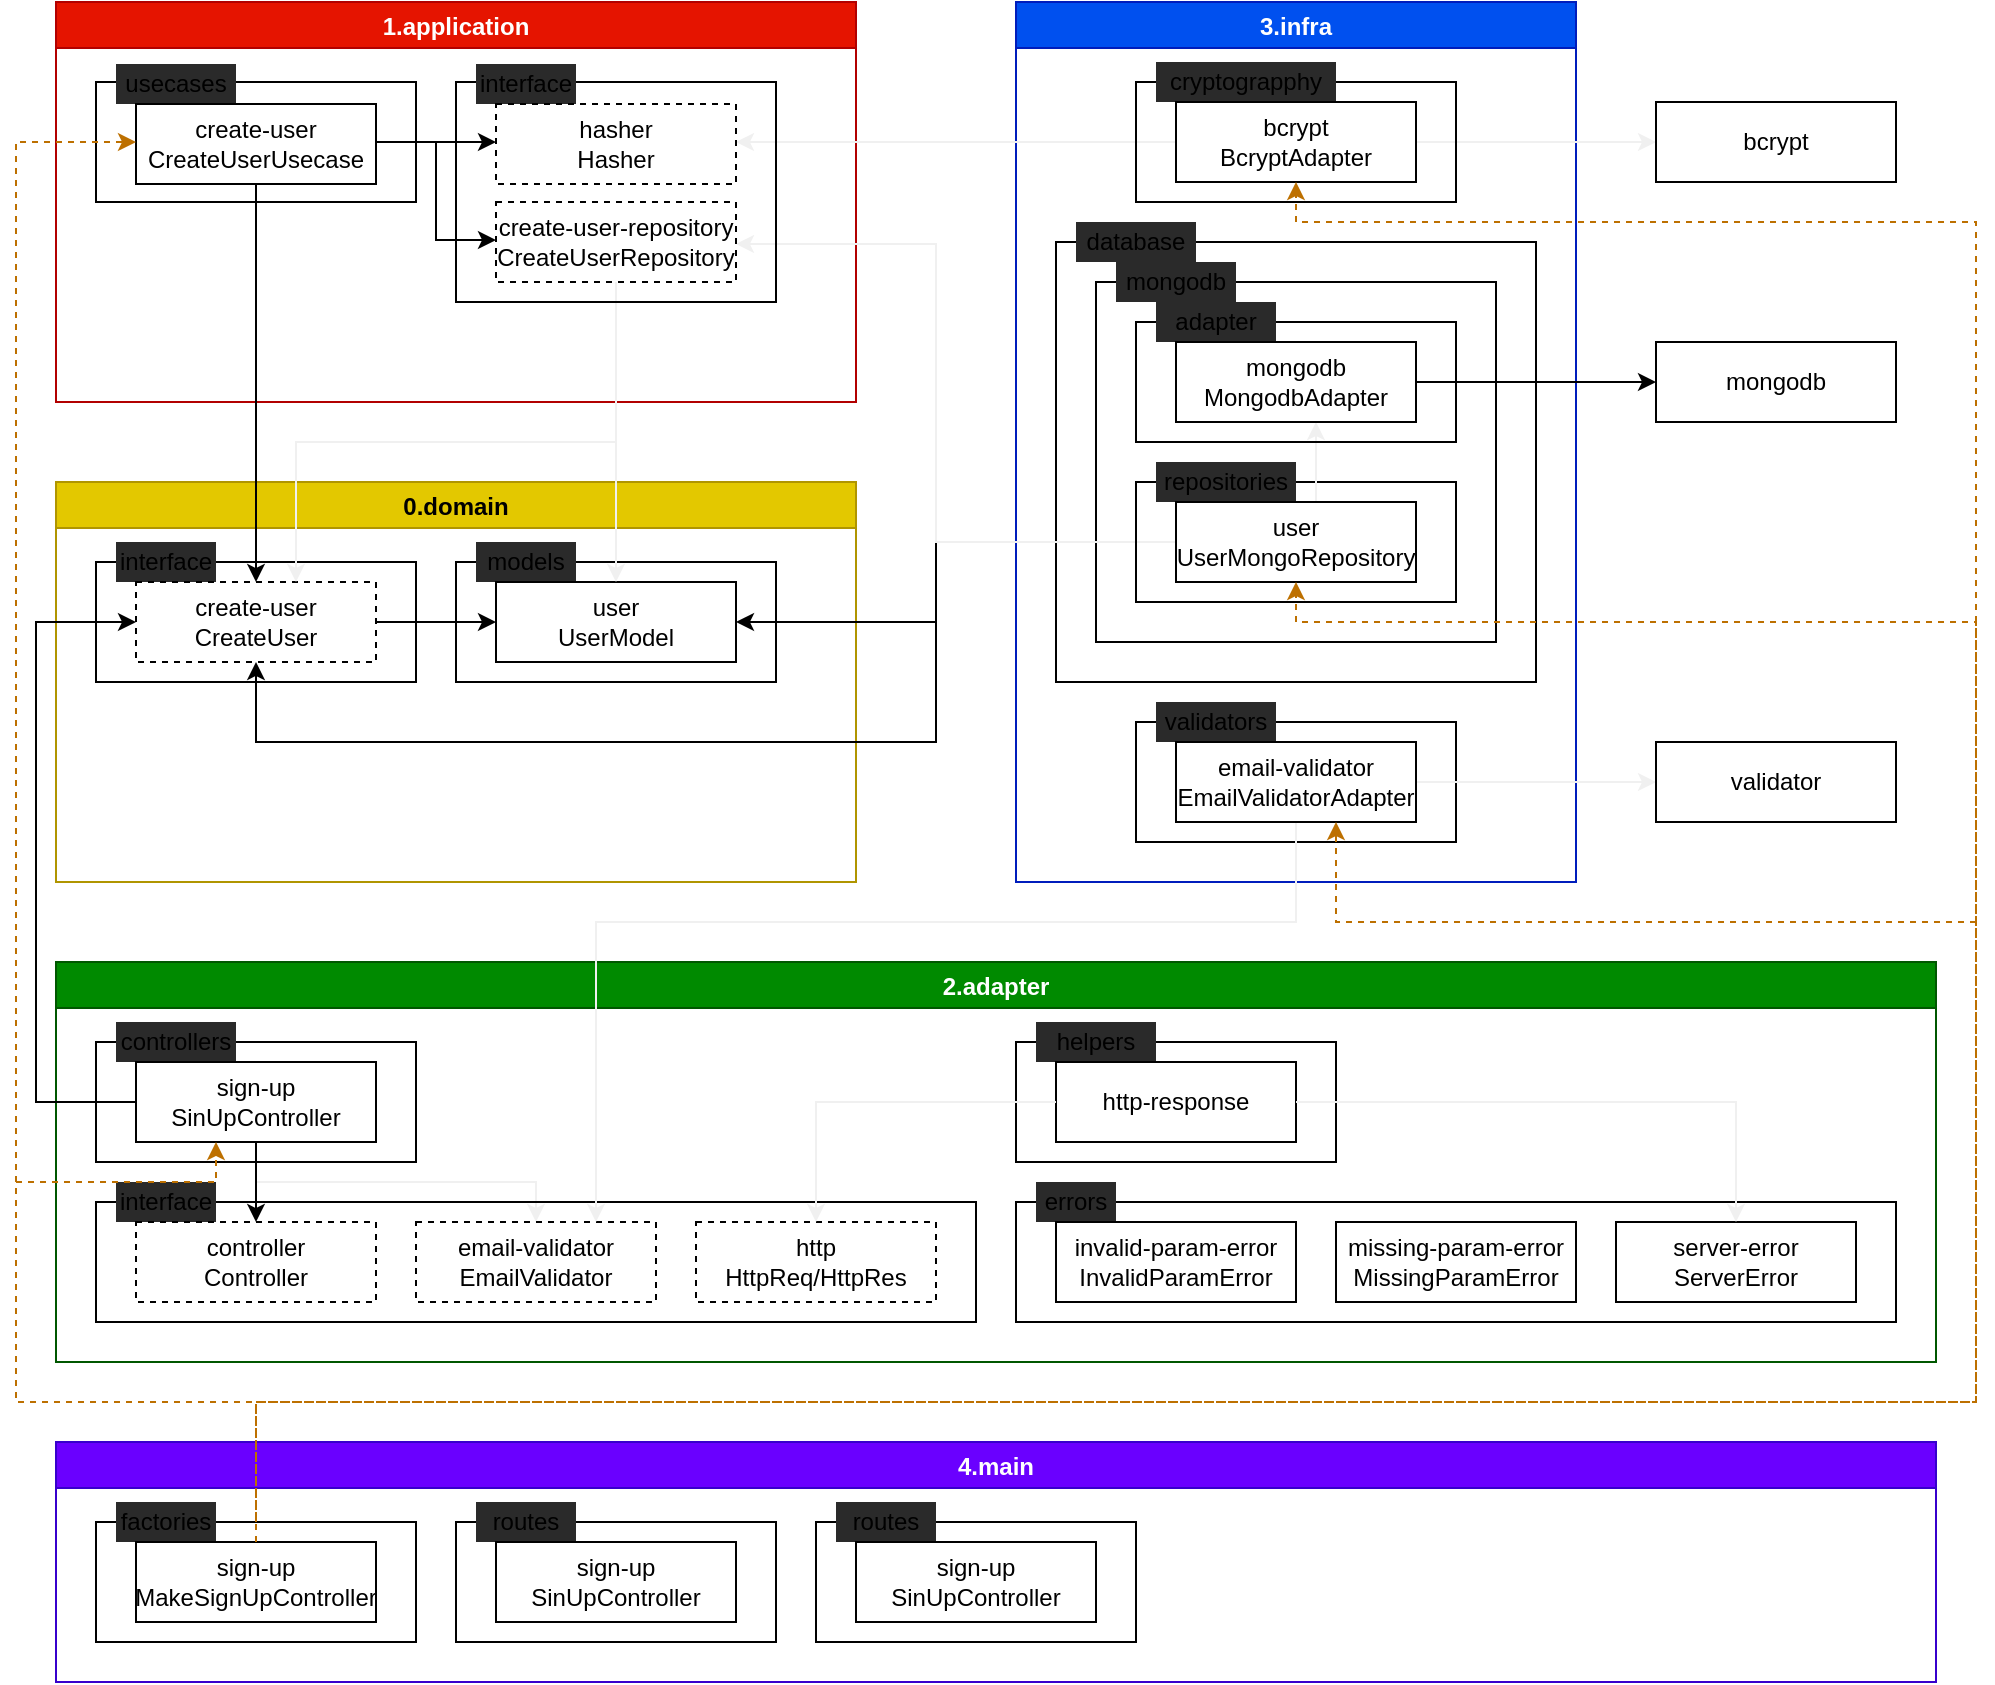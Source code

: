<mxfile>
    <diagram id="hnFBgJJ0JouFw3GVZtx5" name="Page-1">
        <mxGraphModel dx="1458" dy="698" grid="1" gridSize="10" guides="1" tooltips="1" connect="1" arrows="1" fold="1" page="1" pageScale="1" pageWidth="1654" pageHeight="1169" math="0" shadow="0">
            <root>
                <mxCell id="0"/>
                <mxCell id="1" parent="0"/>
                <mxCell id="177" value="" style="rounded=0;whiteSpace=wrap;html=1;align=left;verticalAlign=top;horizontal=1;fillColor=none;" parent="1" vertex="1">
                    <mxGeometry x="540" y="160" width="240" height="220" as="geometry"/>
                </mxCell>
                <mxCell id="179" value="" style="rounded=0;whiteSpace=wrap;html=1;align=left;verticalAlign=top;horizontal=1;fillColor=none;" parent="1" vertex="1">
                    <mxGeometry x="560" y="180" width="200" height="180" as="geometry"/>
                </mxCell>
                <mxCell id="164" value="" style="rounded=0;whiteSpace=wrap;html=1;align=left;verticalAlign=top;horizontal=1;fillColor=none;" parent="1" vertex="1">
                    <mxGeometry x="580" y="400" width="160" height="60" as="geometry"/>
                </mxCell>
                <mxCell id="5" value="3.infra" style="swimlane;fillColor=#0050ef;strokeColor=#001DBC;fontColor=#ffffff;" parent="1" vertex="1">
                    <mxGeometry x="520" y="40" width="280" height="440" as="geometry"/>
                </mxCell>
                <mxCell id="6" value="4.main" style="swimlane;startSize=23;fillColor=#6a00ff;strokeColor=#3700CC;fontColor=#ffffff;" parent="1" vertex="1">
                    <mxGeometry x="40" y="760" width="940" height="120" as="geometry"/>
                </mxCell>
                <mxCell id="150" value="" style="rounded=0;whiteSpace=wrap;html=1;align=left;verticalAlign=top;horizontal=1;fillColor=none;" parent="6" vertex="1">
                    <mxGeometry x="20" y="40" width="160" height="60" as="geometry"/>
                </mxCell>
                <mxCell id="151" value="factories" style="text;html=1;strokeColor=none;align=center;verticalAlign=middle;whiteSpace=wrap;rounded=0;fillColor=#2a2a2a;" parent="6" vertex="1">
                    <mxGeometry x="30" y="30" width="50" height="20" as="geometry"/>
                </mxCell>
                <mxCell id="152" value="sign-up&lt;br&gt;MakeSignUpController" style="rounded=0;whiteSpace=wrap;html=1;" parent="6" vertex="1">
                    <mxGeometry x="40" y="50" width="120" height="40" as="geometry"/>
                </mxCell>
                <mxCell id="87" value="0.domain" style="swimlane;fillColor=#e3c800;strokeColor=#B09500;fontColor=#000000;" parent="1" vertex="1">
                    <mxGeometry x="40" y="280" width="400" height="200" as="geometry">
                        <mxRectangle x="80" y="80" width="90" height="23" as="alternateBounds"/>
                    </mxGeometry>
                </mxCell>
                <mxCell id="88" value="" style="rounded=0;whiteSpace=wrap;html=1;align=left;verticalAlign=top;horizontal=1;fillColor=none;" parent="87" vertex="1">
                    <mxGeometry x="200" y="40" width="160" height="60" as="geometry"/>
                </mxCell>
                <mxCell id="93" value="models" style="text;html=1;strokeColor=none;align=center;verticalAlign=middle;whiteSpace=wrap;rounded=0;fillColor=#2a2a2a;" parent="87" vertex="1">
                    <mxGeometry x="210" y="30" width="50" height="20" as="geometry"/>
                </mxCell>
                <mxCell id="94" value="user&lt;br&gt;UserModel" style="rounded=0;whiteSpace=wrap;html=1;" parent="87" vertex="1">
                    <mxGeometry x="220" y="50" width="120" height="40" as="geometry"/>
                </mxCell>
                <mxCell id="89" value="" style="rounded=0;whiteSpace=wrap;html=1;align=left;verticalAlign=top;horizontal=1;fillColor=none;" parent="87" vertex="1">
                    <mxGeometry x="20" y="40" width="160" height="60" as="geometry"/>
                </mxCell>
                <mxCell id="90" value="interface" style="text;html=1;strokeColor=none;align=center;verticalAlign=middle;whiteSpace=wrap;rounded=0;fillColor=#2a2a2a;" parent="87" vertex="1">
                    <mxGeometry x="30" y="30" width="50" height="20" as="geometry"/>
                </mxCell>
                <mxCell id="92" value="create-user&lt;br&gt;CreateUser" style="rounded=0;whiteSpace=wrap;html=1;dashed=1;" parent="87" vertex="1">
                    <mxGeometry x="40" y="50" width="120" height="40" as="geometry"/>
                </mxCell>
                <mxCell id="91" style="edgeStyle=orthogonalEdgeStyle;rounded=0;orthogonalLoop=1;jettySize=auto;html=1;" parent="87" source="92" target="94" edge="1">
                    <mxGeometry relative="1" as="geometry"/>
                </mxCell>
                <mxCell id="111" value="2.adapter" style="swimlane;fillColor=#008a00;strokeColor=#005700;fontColor=#ffffff;" parent="1" vertex="1">
                    <mxGeometry x="40" y="520" width="940" height="200" as="geometry"/>
                </mxCell>
                <mxCell id="167" style="edgeStyle=orthogonalEdgeStyle;rounded=0;jumpStyle=none;orthogonalLoop=1;jettySize=auto;html=1;strokeColor=#F0F0F0;" parent="111" source="114" target="116" edge="1">
                    <mxGeometry relative="1" as="geometry">
                        <Array as="points">
                            <mxPoint x="100" y="110"/>
                            <mxPoint x="240" y="110"/>
                        </Array>
                    </mxGeometry>
                </mxCell>
                <mxCell id="126" value="" style="rounded=0;whiteSpace=wrap;html=1;align=left;verticalAlign=top;horizontal=1;fillColor=none;" parent="111" vertex="1">
                    <mxGeometry x="20" y="40" width="160" height="60" as="geometry"/>
                </mxCell>
                <mxCell id="112" value="" style="rounded=0;whiteSpace=wrap;html=1;align=left;verticalAlign=top;horizontal=1;fillColor=none;" parent="111" vertex="1">
                    <mxGeometry x="20" y="120" width="440" height="60" as="geometry"/>
                </mxCell>
                <mxCell id="113" value="interface" style="text;html=1;strokeColor=none;align=center;verticalAlign=middle;whiteSpace=wrap;rounded=0;fillColor=#2a2a2a;" parent="111" vertex="1">
                    <mxGeometry x="30" y="110" width="50" height="20" as="geometry"/>
                </mxCell>
                <mxCell id="115" value="controller&lt;br&gt;Controller" style="rounded=0;whiteSpace=wrap;html=1;dashed=1;" parent="111" vertex="1">
                    <mxGeometry x="40" y="130" width="120" height="40" as="geometry"/>
                </mxCell>
                <mxCell id="116" value="email-validator&lt;br&gt;EmailValidator" style="rounded=0;whiteSpace=wrap;html=1;dashed=1;" parent="111" vertex="1">
                    <mxGeometry x="180" y="130" width="120" height="40" as="geometry"/>
                </mxCell>
                <mxCell id="131" style="edgeStyle=orthogonalEdgeStyle;rounded=0;jumpStyle=none;orthogonalLoop=1;jettySize=auto;html=1;" parent="111" source="114" target="115" edge="1">
                    <mxGeometry relative="1" as="geometry"/>
                </mxCell>
                <mxCell id="127" value="controllers" style="text;html=1;strokeColor=none;align=center;verticalAlign=middle;whiteSpace=wrap;rounded=0;fillColor=#2a2a2a;" parent="111" vertex="1">
                    <mxGeometry x="30" y="30" width="60" height="20" as="geometry"/>
                </mxCell>
                <mxCell id="114" value="sign-up&lt;br&gt;SinUpController" style="rounded=0;whiteSpace=wrap;html=1;" parent="111" vertex="1">
                    <mxGeometry x="40" y="50" width="120" height="40" as="geometry"/>
                </mxCell>
                <mxCell id="188" value="http&lt;br&gt;HttpReq/HttpRes" style="rounded=0;whiteSpace=wrap;html=1;dashed=1;" parent="111" vertex="1">
                    <mxGeometry x="320" y="130" width="120" height="40" as="geometry"/>
                </mxCell>
                <mxCell id="189" value="" style="rounded=0;whiteSpace=wrap;html=1;align=left;verticalAlign=top;horizontal=1;fillColor=none;" parent="111" vertex="1">
                    <mxGeometry x="480" y="120" width="440" height="60" as="geometry"/>
                </mxCell>
                <mxCell id="192" value="missing-param-error&lt;br&gt;MissingParamError" style="rounded=0;whiteSpace=wrap;html=1;" parent="111" vertex="1">
                    <mxGeometry x="640" y="130" width="120" height="40" as="geometry"/>
                </mxCell>
                <mxCell id="190" value="errors" style="text;html=1;strokeColor=none;align=center;verticalAlign=middle;whiteSpace=wrap;rounded=0;fillColor=#2a2a2a;" parent="111" vertex="1">
                    <mxGeometry x="490" y="110" width="40" height="20" as="geometry"/>
                </mxCell>
                <mxCell id="191" value="invalid-param-error&lt;br&gt;InvalidParamError" style="rounded=0;whiteSpace=wrap;html=1;" parent="111" vertex="1">
                    <mxGeometry x="500" y="130" width="120" height="40" as="geometry"/>
                </mxCell>
                <mxCell id="193" value="server-error&lt;br&gt;ServerError" style="rounded=0;whiteSpace=wrap;html=1;" parent="111" vertex="1">
                    <mxGeometry x="780" y="130" width="120" height="40" as="geometry"/>
                </mxCell>
                <mxCell id="194" value="" style="rounded=0;whiteSpace=wrap;html=1;align=left;verticalAlign=top;horizontal=1;fillColor=none;" parent="111" vertex="1">
                    <mxGeometry x="480" y="40" width="160" height="60" as="geometry"/>
                </mxCell>
                <mxCell id="195" value="helpers" style="text;html=1;strokeColor=none;align=center;verticalAlign=middle;whiteSpace=wrap;rounded=0;fillColor=#2a2a2a;" parent="111" vertex="1">
                    <mxGeometry x="490" y="30" width="60" height="20" as="geometry"/>
                </mxCell>
                <mxCell id="196" value="http-response" style="rounded=0;whiteSpace=wrap;html=1;" parent="111" vertex="1">
                    <mxGeometry x="500" y="50" width="120" height="40" as="geometry"/>
                </mxCell>
                <mxCell id="197" style="edgeStyle=orthogonalEdgeStyle;rounded=0;jumpStyle=none;orthogonalLoop=1;jettySize=auto;html=1;strokeColor=#F0F0F0;" parent="111" source="196" target="193" edge="1">
                    <mxGeometry relative="1" as="geometry"/>
                </mxCell>
                <mxCell id="198" style="edgeStyle=orthogonalEdgeStyle;rounded=0;jumpStyle=none;orthogonalLoop=1;jettySize=auto;html=1;strokeColor=#F0F0F0;" parent="111" source="196" target="188" edge="1">
                    <mxGeometry relative="1" as="geometry"/>
                </mxCell>
                <mxCell id="117" value="1.application" style="swimlane;fillColor=#e51400;strokeColor=#B20000;fontColor=#ffffff;" parent="1" vertex="1">
                    <mxGeometry x="40" y="40" width="400" height="200" as="geometry"/>
                </mxCell>
                <mxCell id="204" value="" style="rounded=0;whiteSpace=wrap;html=1;align=left;verticalAlign=top;horizontal=1;fillColor=none;" parent="117" vertex="1">
                    <mxGeometry x="20" y="40" width="160" height="60" as="geometry"/>
                </mxCell>
                <mxCell id="205" value="usecases" style="text;html=1;strokeColor=none;align=center;verticalAlign=middle;whiteSpace=wrap;rounded=0;fillColor=#2a2a2a;" parent="117" vertex="1">
                    <mxGeometry x="30" y="31" width="60" height="20" as="geometry"/>
                </mxCell>
                <mxCell id="120" value="create-user&lt;br&gt;CreateUserUsecase" style="rounded=0;whiteSpace=wrap;html=1;" parent="117" vertex="1">
                    <mxGeometry x="40" y="51" width="120" height="40" as="geometry"/>
                </mxCell>
                <mxCell id="139" style="edgeStyle=orthogonalEdgeStyle;rounded=0;jumpStyle=none;orthogonalLoop=1;jettySize=auto;html=1;" parent="1" source="120" target="92" edge="1">
                    <mxGeometry relative="1" as="geometry">
                        <Array as="points">
                            <mxPoint x="140" y="310"/>
                            <mxPoint x="140" y="310"/>
                        </Array>
                    </mxGeometry>
                </mxCell>
                <mxCell id="142" style="edgeStyle=orthogonalEdgeStyle;rounded=0;jumpStyle=none;orthogonalLoop=1;jettySize=auto;html=1;" parent="1" source="114" target="92" edge="1">
                    <mxGeometry relative="1" as="geometry">
                        <Array as="points">
                            <mxPoint x="30" y="590"/>
                            <mxPoint x="30" y="350"/>
                        </Array>
                    </mxGeometry>
                </mxCell>
                <mxCell id="143" style="edgeStyle=orthogonalEdgeStyle;rounded=0;jumpStyle=none;orthogonalLoop=1;jettySize=auto;html=1;entryX=1;entryY=0.5;entryDx=0;entryDy=0;" parent="1" source="85" target="94" edge="1">
                    <mxGeometry relative="1" as="geometry">
                        <Array as="points">
                            <mxPoint x="480" y="310"/>
                            <mxPoint x="480" y="350"/>
                        </Array>
                    </mxGeometry>
                </mxCell>
                <mxCell id="144" style="edgeStyle=orthogonalEdgeStyle;rounded=0;jumpStyle=none;orthogonalLoop=1;jettySize=auto;html=1;" parent="1" source="85" target="92" edge="1">
                    <mxGeometry relative="1" as="geometry">
                        <Array as="points">
                            <mxPoint x="480" y="310"/>
                            <mxPoint x="480" y="410"/>
                            <mxPoint x="140" y="410"/>
                        </Array>
                    </mxGeometry>
                </mxCell>
                <mxCell id="148" value="mongodb" style="rounded=0;whiteSpace=wrap;html=1;" parent="1" vertex="1">
                    <mxGeometry x="840" y="210" width="120" height="40" as="geometry"/>
                </mxCell>
                <mxCell id="149" style="edgeStyle=orthogonalEdgeStyle;rounded=0;jumpStyle=none;orthogonalLoop=1;jettySize=auto;html=1;" parent="1" source="147" target="148" edge="1">
                    <mxGeometry relative="1" as="geometry">
                        <mxPoint x="850" y="150" as="targetPoint"/>
                    </mxGeometry>
                </mxCell>
                <mxCell id="153" value="" style="rounded=0;whiteSpace=wrap;html=1;align=left;verticalAlign=top;horizontal=1;fillColor=none;" parent="1" vertex="1">
                    <mxGeometry x="240" y="800" width="160" height="60" as="geometry"/>
                </mxCell>
                <mxCell id="154" value="routes" style="text;html=1;strokeColor=none;align=center;verticalAlign=middle;whiteSpace=wrap;rounded=0;fillColor=#2a2a2a;" parent="1" vertex="1">
                    <mxGeometry x="250" y="790" width="50" height="20" as="geometry"/>
                </mxCell>
                <mxCell id="155" value="sign-up&lt;br&gt;SinUpController" style="rounded=0;whiteSpace=wrap;html=1;" parent="1" vertex="1">
                    <mxGeometry x="260" y="810" width="120" height="40" as="geometry"/>
                </mxCell>
                <mxCell id="156" value="" style="rounded=0;whiteSpace=wrap;html=1;align=left;verticalAlign=top;horizontal=1;fillColor=none;" parent="1" vertex="1">
                    <mxGeometry x="420" y="800" width="160" height="60" as="geometry"/>
                </mxCell>
                <mxCell id="157" value="routes" style="text;html=1;strokeColor=none;align=center;verticalAlign=middle;whiteSpace=wrap;rounded=0;fillColor=#2a2a2a;" parent="1" vertex="1">
                    <mxGeometry x="430" y="790" width="50" height="20" as="geometry"/>
                </mxCell>
                <mxCell id="158" value="sign-up&lt;br&gt;SinUpController" style="rounded=0;whiteSpace=wrap;html=1;" parent="1" vertex="1">
                    <mxGeometry x="440" y="810" width="120" height="40" as="geometry"/>
                </mxCell>
                <mxCell id="159" style="edgeStyle=orthogonalEdgeStyle;rounded=0;jumpStyle=none;orthogonalLoop=1;jettySize=auto;html=1;fillColor=#f0a30a;dashed=1;strokeColor=#BD7000;" parent="1" source="152" target="120" edge="1">
                    <mxGeometry relative="1" as="geometry">
                        <Array as="points">
                            <mxPoint x="140" y="740"/>
                            <mxPoint x="20" y="740"/>
                            <mxPoint x="20" y="110"/>
                        </Array>
                    </mxGeometry>
                </mxCell>
                <mxCell id="163" style="edgeStyle=orthogonalEdgeStyle;rounded=0;jumpStyle=none;orthogonalLoop=1;jettySize=auto;html=1;strokeColor=#F0F0F0;" parent="1" source="171" target="116" edge="1">
                    <mxGeometry relative="1" as="geometry">
                        <mxPoint x="640.0" y="280" as="sourcePoint"/>
                        <Array as="points">
                            <mxPoint x="660" y="500"/>
                            <mxPoint x="310" y="500"/>
                        </Array>
                    </mxGeometry>
                </mxCell>
                <mxCell id="173" style="edgeStyle=orthogonalEdgeStyle;rounded=0;jumpStyle=none;orthogonalLoop=1;jettySize=auto;html=1;strokeColor=#F0F0F0;" parent="1" source="169" target="172" edge="1">
                    <mxGeometry relative="1" as="geometry"/>
                </mxCell>
                <mxCell id="184" style="edgeStyle=orthogonalEdgeStyle;rounded=0;jumpStyle=arc;orthogonalLoop=1;jettySize=auto;html=1;strokeColor=#F0F0F0;" parent="1" source="169" target="124" edge="1">
                    <mxGeometry relative="1" as="geometry">
                        <mxPoint x="500" y="130" as="targetPoint"/>
                        <Array as="points">
                            <mxPoint x="500" y="110"/>
                            <mxPoint x="500" y="110"/>
                        </Array>
                    </mxGeometry>
                </mxCell>
                <mxCell id="168" value="" style="rounded=0;whiteSpace=wrap;html=1;align=left;verticalAlign=top;horizontal=1;fillColor=none;" parent="1" vertex="1">
                    <mxGeometry x="580" y="80" width="160" height="60" as="geometry"/>
                </mxCell>
                <mxCell id="170" value="cryptograpphy" style="text;html=1;strokeColor=none;align=center;verticalAlign=middle;whiteSpace=wrap;rounded=0;fillColor=#2a2a2a;" parent="1" vertex="1">
                    <mxGeometry x="590" y="70" width="90" height="20" as="geometry"/>
                </mxCell>
                <mxCell id="169" value="bcrypt&lt;br&gt;BcryptAdapter" style="rounded=0;whiteSpace=wrap;html=1;" parent="1" vertex="1">
                    <mxGeometry x="600" y="90" width="120" height="40" as="geometry"/>
                </mxCell>
                <mxCell id="165" value="validators" style="text;html=1;strokeColor=none;align=center;verticalAlign=middle;whiteSpace=wrap;rounded=0;fillColor=#2a2a2a;" parent="1" vertex="1">
                    <mxGeometry x="590" y="390" width="60" height="20" as="geometry"/>
                </mxCell>
                <mxCell id="175" style="edgeStyle=orthogonalEdgeStyle;rounded=0;jumpStyle=none;orthogonalLoop=1;jettySize=auto;html=1;strokeColor=#F0F0F0;" parent="1" source="171" target="174" edge="1">
                    <mxGeometry relative="1" as="geometry"/>
                </mxCell>
                <mxCell id="171" value="email-validator&lt;br&gt;EmailValidatorAdapter" style="rounded=0;whiteSpace=wrap;html=1;" parent="1" vertex="1">
                    <mxGeometry x="600" y="410" width="120" height="40" as="geometry"/>
                </mxCell>
                <mxCell id="172" value="bcrypt" style="rounded=0;whiteSpace=wrap;html=1;" parent="1" vertex="1">
                    <mxGeometry x="840" y="90" width="120" height="40" as="geometry"/>
                </mxCell>
                <mxCell id="174" value="validator" style="rounded=0;whiteSpace=wrap;html=1;" parent="1" vertex="1">
                    <mxGeometry x="840" y="410" width="120" height="40" as="geometry"/>
                </mxCell>
                <mxCell id="178" value="database" style="text;html=1;strokeColor=none;align=center;verticalAlign=middle;whiteSpace=wrap;rounded=0;fillColor=#2a2a2a;" parent="1" vertex="1">
                    <mxGeometry x="550" y="150" width="60" height="20" as="geometry"/>
                </mxCell>
                <mxCell id="180" value="mongodb" style="text;html=1;strokeColor=none;align=center;verticalAlign=middle;whiteSpace=wrap;rounded=0;fillColor=#2a2a2a;" parent="1" vertex="1">
                    <mxGeometry x="570" y="170" width="60" height="20" as="geometry"/>
                </mxCell>
                <mxCell id="185" style="edgeStyle=orthogonalEdgeStyle;rounded=0;jumpStyle=none;orthogonalLoop=1;jettySize=auto;html=1;strokeColor=#F0F0F0;" parent="1" source="85" target="123" edge="1">
                    <mxGeometry relative="1" as="geometry">
                        <Array as="points">
                            <mxPoint x="480" y="310"/>
                            <mxPoint x="480" y="161"/>
                        </Array>
                    </mxGeometry>
                </mxCell>
                <mxCell id="83" value="" style="rounded=0;whiteSpace=wrap;html=1;align=left;verticalAlign=top;horizontal=1;fillColor=none;" parent="1" vertex="1">
                    <mxGeometry x="580" y="280" width="160" height="60" as="geometry"/>
                </mxCell>
                <mxCell id="84" value="repositories" style="text;html=1;strokeColor=none;align=center;verticalAlign=middle;whiteSpace=wrap;rounded=0;fillColor=#2a2a2a;" parent="1" vertex="1">
                    <mxGeometry x="590" y="270" width="70" height="20" as="geometry"/>
                </mxCell>
                <mxCell id="182" style="edgeStyle=orthogonalEdgeStyle;rounded=0;jumpStyle=arc;orthogonalLoop=1;jettySize=auto;html=1;strokeColor=#F0F0F0;" parent="1" source="85" target="147" edge="1">
                    <mxGeometry relative="1" as="geometry">
                        <Array as="points">
                            <mxPoint x="670" y="270"/>
                            <mxPoint x="670" y="270"/>
                        </Array>
                    </mxGeometry>
                </mxCell>
                <mxCell id="85" value="user&lt;br&gt;UserMongoRepository" style="rounded=0;whiteSpace=wrap;html=1;" parent="1" vertex="1">
                    <mxGeometry x="600" y="290" width="120" height="40" as="geometry"/>
                </mxCell>
                <mxCell id="145" value="" style="rounded=0;whiteSpace=wrap;html=1;align=left;verticalAlign=top;horizontal=1;fillColor=none;" parent="1" vertex="1">
                    <mxGeometry x="580" y="200" width="160" height="60" as="geometry"/>
                </mxCell>
                <mxCell id="146" value="adapter" style="text;html=1;strokeColor=none;align=center;verticalAlign=middle;whiteSpace=wrap;rounded=0;fillColor=#2a2a2a;" parent="1" vertex="1">
                    <mxGeometry x="590" y="190" width="60" height="20" as="geometry"/>
                </mxCell>
                <mxCell id="147" value="mongodb&lt;br&gt;MongodbAdapter" style="rounded=0;whiteSpace=wrap;html=1;" parent="1" vertex="1">
                    <mxGeometry x="600" y="210" width="120" height="40" as="geometry"/>
                </mxCell>
                <mxCell id="186" style="edgeStyle=orthogonalEdgeStyle;rounded=0;jumpStyle=none;orthogonalLoop=1;jettySize=auto;html=1;strokeColor=#F0F0F0;" parent="1" source="123" target="94" edge="1">
                    <mxGeometry relative="1" as="geometry"/>
                </mxCell>
                <mxCell id="187" style="edgeStyle=orthogonalEdgeStyle;rounded=0;jumpStyle=none;orthogonalLoop=1;jettySize=auto;html=1;strokeColor=#F0F0F0;" parent="1" source="123" target="92" edge="1">
                    <mxGeometry relative="1" as="geometry">
                        <Array as="points">
                            <mxPoint x="320" y="260"/>
                            <mxPoint x="160" y="260"/>
                        </Array>
                    </mxGeometry>
                </mxCell>
                <mxCell id="121" value="" style="rounded=0;whiteSpace=wrap;html=1;align=left;verticalAlign=top;horizontal=1;fillColor=none;" parent="1" vertex="1">
                    <mxGeometry x="240" y="80" width="160" height="110" as="geometry"/>
                </mxCell>
                <mxCell id="122" value="interface" style="text;html=1;strokeColor=none;align=center;verticalAlign=middle;whiteSpace=wrap;rounded=0;fillColor=#2a2a2a;" parent="1" vertex="1">
                    <mxGeometry x="250" y="71" width="50" height="20" as="geometry"/>
                </mxCell>
                <mxCell id="124" value="hasher&lt;br&gt;Hasher" style="rounded=0;whiteSpace=wrap;html=1;dashed=1;" parent="1" vertex="1">
                    <mxGeometry x="260" y="91" width="120" height="40" as="geometry"/>
                </mxCell>
                <mxCell id="123" value="create-user-repository&lt;br&gt;CreateUserRepository" style="rounded=0;whiteSpace=wrap;html=1;dashed=1;" parent="1" vertex="1">
                    <mxGeometry x="260" y="140" width="120" height="40" as="geometry"/>
                </mxCell>
                <mxCell id="141" style="edgeStyle=orthogonalEdgeStyle;rounded=0;jumpStyle=none;orthogonalLoop=1;jettySize=auto;html=1;" parent="1" source="120" target="124" edge="1">
                    <mxGeometry relative="1" as="geometry">
                        <Array as="points">
                            <mxPoint x="210" y="110"/>
                            <mxPoint x="210" y="110"/>
                        </Array>
                    </mxGeometry>
                </mxCell>
                <mxCell id="140" style="edgeStyle=orthogonalEdgeStyle;rounded=0;jumpStyle=none;orthogonalLoop=1;jettySize=auto;html=1;" parent="1" source="120" target="123" edge="1">
                    <mxGeometry relative="1" as="geometry">
                        <Array as="points">
                            <mxPoint x="230" y="110"/>
                            <mxPoint x="230" y="159"/>
                        </Array>
                    </mxGeometry>
                </mxCell>
                <mxCell id="199" style="edgeStyle=orthogonalEdgeStyle;rounded=0;jumpStyle=none;orthogonalLoop=1;jettySize=auto;html=1;fillColor=#f0a30a;strokeColor=#BD7000;dashed=1;" parent="1" source="152" target="114" edge="1">
                    <mxGeometry relative="1" as="geometry">
                        <Array as="points">
                            <mxPoint x="140" y="740"/>
                            <mxPoint x="20" y="740"/>
                            <mxPoint x="20" y="630"/>
                            <mxPoint x="120" y="630"/>
                        </Array>
                    </mxGeometry>
                </mxCell>
                <mxCell id="200" style="edgeStyle=orthogonalEdgeStyle;rounded=0;jumpStyle=none;orthogonalLoop=1;jettySize=auto;html=1;fillColor=#f0a30a;dashed=1;strokeColor=#BD7000;" parent="1" source="152" target="171" edge="1">
                    <mxGeometry relative="1" as="geometry">
                        <Array as="points">
                            <mxPoint x="140" y="740"/>
                            <mxPoint x="1000" y="740"/>
                            <mxPoint x="1000" y="500"/>
                            <mxPoint x="680" y="500"/>
                        </Array>
                    </mxGeometry>
                </mxCell>
                <mxCell id="201" style="edgeStyle=orthogonalEdgeStyle;rounded=0;jumpStyle=none;orthogonalLoop=1;jettySize=auto;html=1;fillColor=#f0a30a;dashed=1;strokeColor=#BD7000;" parent="1" source="152" target="169" edge="1">
                    <mxGeometry relative="1" as="geometry">
                        <Array as="points">
                            <mxPoint x="140" y="740"/>
                            <mxPoint x="1000" y="740"/>
                            <mxPoint x="1000" y="150"/>
                            <mxPoint x="660" y="150"/>
                        </Array>
                    </mxGeometry>
                </mxCell>
                <mxCell id="202" style="edgeStyle=orthogonalEdgeStyle;rounded=0;jumpStyle=none;orthogonalLoop=1;jettySize=auto;html=1;fillColor=#f0a30a;dashed=1;strokeColor=#BD7000;" parent="1" source="150" target="85" edge="1">
                    <mxGeometry relative="1" as="geometry">
                        <Array as="points">
                            <mxPoint x="140" y="740"/>
                            <mxPoint x="1000" y="740"/>
                            <mxPoint x="1000" y="350"/>
                            <mxPoint x="660" y="350"/>
                        </Array>
                    </mxGeometry>
                </mxCell>
            </root>
        </mxGraphModel>
    </diagram>
</mxfile>
